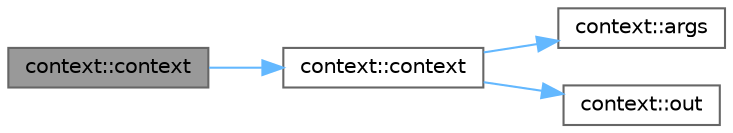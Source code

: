 digraph "context::context"
{
 // LATEX_PDF_SIZE
  bgcolor="transparent";
  edge [fontname=Helvetica,fontsize=10,labelfontname=Helvetica,labelfontsize=10];
  node [fontname=Helvetica,fontsize=10,shape=box,height=0.2,width=0.4];
  rankdir="LR";
  Node1 [id="Node000001",label="context::context",height=0.2,width=0.4,color="gray40", fillcolor="grey60", style="filled", fontcolor="black",tooltip=" "];
  Node1 -> Node2 [id="edge4_Node000001_Node000002",color="steelblue1",style="solid",tooltip=" "];
  Node2 [id="Node000002",label="context::context",height=0.2,width=0.4,color="grey40", fillcolor="white", style="filled",URL="$classcontext.html#ab84693dc58ad44e558765fff57ba1a6a",tooltip=" "];
  Node2 -> Node3 [id="edge5_Node000002_Node000003",color="steelblue1",style="solid",tooltip=" "];
  Node3 [id="Node000003",label="context::args",height=0.2,width=0.4,color="grey40", fillcolor="white", style="filled",URL="$classcontext.html#a9bfc90f9a1a4e27fd3615836d4cc2693",tooltip=" "];
  Node2 -> Node4 [id="edge6_Node000002_Node000004",color="steelblue1",style="solid",tooltip=" "];
  Node4 [id="Node000004",label="context::out",height=0.2,width=0.4,color="grey40", fillcolor="white", style="filled",URL="$classcontext.html#abae61e1f0fa363269bd0596f3c89b57f",tooltip=" "];
}
